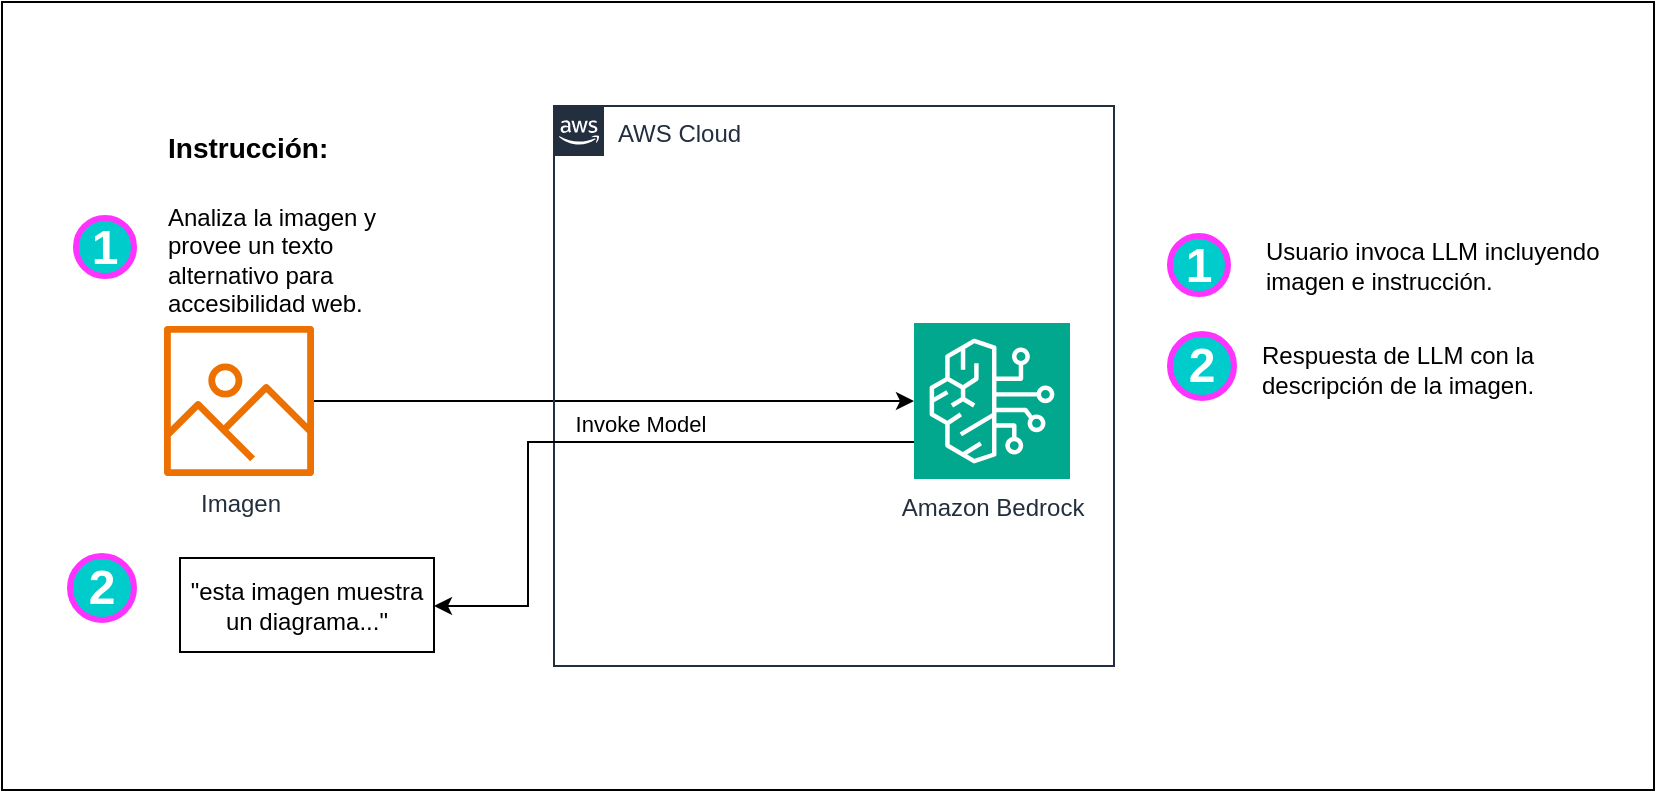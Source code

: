 <mxfile version="24.0.4" type="device" pages="2">
  <diagram name="Página-1" id="sI6x53Qi2S_D4lOJEkXs">
    <mxGraphModel dx="1247" dy="743" grid="0" gridSize="10" guides="1" tooltips="1" connect="1" arrows="1" fold="1" page="0" pageScale="1" pageWidth="827" pageHeight="1169" math="0" shadow="0">
      <root>
        <mxCell id="0" />
        <mxCell id="1" parent="0" />
        <mxCell id="ilRT4vsvD3dIATJiHJuK-28" value="" style="rounded=0;whiteSpace=wrap;html=1;" vertex="1" parent="1">
          <mxGeometry x="14" y="253" width="826" height="394" as="geometry" />
        </mxCell>
        <mxCell id="ilRT4vsvD3dIATJiHJuK-15" style="edgeStyle=orthogonalEdgeStyle;rounded=0;orthogonalLoop=1;jettySize=auto;html=1;" edge="1" parent="1" source="ilRT4vsvD3dIATJiHJuK-14" target="ilRT4vsvD3dIATJiHJuK-13">
          <mxGeometry relative="1" as="geometry" />
        </mxCell>
        <mxCell id="ilRT4vsvD3dIATJiHJuK-16" value="Invoke Model" style="edgeLabel;html=1;align=center;verticalAlign=middle;resizable=0;points=[];" vertex="1" connectable="0" parent="ilRT4vsvD3dIATJiHJuK-15">
          <mxGeometry x="0.085" y="-1" relative="1" as="geometry">
            <mxPoint y="10" as="offset" />
          </mxGeometry>
        </mxCell>
        <mxCell id="ilRT4vsvD3dIATJiHJuK-14" value="Imagen" style="sketch=0;outlineConnect=0;fontColor=#232F3E;gradientColor=none;fillColor=#ED7100;strokeColor=none;dashed=0;verticalLabelPosition=bottom;verticalAlign=top;align=center;html=1;fontSize=12;fontStyle=0;aspect=fixed;pointerEvents=1;shape=mxgraph.aws4.container_registry_image;" vertex="1" parent="1">
          <mxGeometry x="95" y="415" width="75" height="75" as="geometry" />
        </mxCell>
        <mxCell id="ilRT4vsvD3dIATJiHJuK-17" value="&lt;h1 style=&quot;margin-top: 0px;&quot;&gt;&lt;span style=&quot;font-size: 14px;&quot;&gt;Instrucción:&lt;/span&gt;&lt;/h1&gt;&lt;p&gt;Analiza la imagen y provee un texto alternativo para accesibilidad web.&lt;/p&gt;" style="text;html=1;whiteSpace=wrap;overflow=hidden;rounded=0;" vertex="1" parent="1">
          <mxGeometry x="95" y="302" width="111" height="120" as="geometry" />
        </mxCell>
        <mxCell id="ilRT4vsvD3dIATJiHJuK-18" value="AWS Cloud" style="points=[[0,0],[0.25,0],[0.5,0],[0.75,0],[1,0],[1,0.25],[1,0.5],[1,0.75],[1,1],[0.75,1],[0.5,1],[0.25,1],[0,1],[0,0.75],[0,0.5],[0,0.25]];outlineConnect=0;gradientColor=none;html=1;whiteSpace=wrap;fontSize=12;fontStyle=0;container=1;pointerEvents=0;collapsible=0;recursiveResize=0;shape=mxgraph.aws4.group;grIcon=mxgraph.aws4.group_aws_cloud_alt;strokeColor=#232F3E;fillColor=none;verticalAlign=top;align=left;spacingLeft=30;fontColor=#232F3E;dashed=0;" vertex="1" parent="1">
          <mxGeometry x="290" y="305" width="280" height="280" as="geometry" />
        </mxCell>
        <mxCell id="ilRT4vsvD3dIATJiHJuK-13" value="Amazon Bedrock" style="sketch=0;points=[[0,0,0],[0.25,0,0],[0.5,0,0],[0.75,0,0],[1,0,0],[0,1,0],[0.25,1,0],[0.5,1,0],[0.75,1,0],[1,1,0],[0,0.25,0],[0,0.5,0],[0,0.75,0],[1,0.25,0],[1,0.5,0],[1,0.75,0]];outlineConnect=0;fontColor=#232F3E;fillColor=#01A88D;strokeColor=#ffffff;dashed=0;verticalLabelPosition=bottom;verticalAlign=top;align=center;html=1;fontSize=12;fontStyle=0;aspect=fixed;shape=mxgraph.aws4.resourceIcon;resIcon=mxgraph.aws4.bedrock;" vertex="1" parent="ilRT4vsvD3dIATJiHJuK-18">
          <mxGeometry x="180" y="108.5" width="78" height="78" as="geometry" />
        </mxCell>
        <mxCell id="ilRT4vsvD3dIATJiHJuK-21" style="edgeStyle=orthogonalEdgeStyle;rounded=0;orthogonalLoop=1;jettySize=auto;html=1;" edge="1" parent="ilRT4vsvD3dIATJiHJuK-18" target="ilRT4vsvD3dIATJiHJuK-20">
          <mxGeometry relative="1" as="geometry">
            <mxPoint x="180" y="168" as="sourcePoint" />
            <mxPoint x="-13" y="252" as="targetPoint" />
            <Array as="points">
              <mxPoint x="-13" y="168" />
              <mxPoint x="-13" y="250" />
            </Array>
          </mxGeometry>
        </mxCell>
        <mxCell id="ilRT4vsvD3dIATJiHJuK-20" value="&quot;esta imagen muestra un diagrama...&quot;" style="text;html=1;align=center;verticalAlign=middle;whiteSpace=wrap;rounded=0;strokeColor=default;spacing=4;" vertex="1" parent="1">
          <mxGeometry x="103" y="531" width="127" height="47" as="geometry" />
        </mxCell>
        <mxCell id="ilRT4vsvD3dIATJiHJuK-22" value="&lt;font style=&quot;font-size: 24px;&quot;&gt;&lt;span style=&quot;font-size: 24px;&quot;&gt;1&lt;/span&gt;&lt;/font&gt;" style="ellipse;whiteSpace=wrap;html=1;aspect=fixed;strokeColor=#FF33FF;fillColor=#00CCCC;fontColor=#FFFFFF;strokeWidth=3;fontStyle=1;fontSize=24;" vertex="1" parent="1">
          <mxGeometry x="51" y="361" width="29" height="29" as="geometry" />
        </mxCell>
        <mxCell id="ilRT4vsvD3dIATJiHJuK-23" value="2" style="ellipse;whiteSpace=wrap;html=1;aspect=fixed;strokeColor=#FF33FF;fillColor=#00CCCC;fontColor=#FFFFFF;strokeWidth=3;fontStyle=1;fontSize=24;" vertex="1" parent="1">
          <mxGeometry x="48" y="530" width="32" height="32" as="geometry" />
        </mxCell>
        <mxCell id="ilRT4vsvD3dIATJiHJuK-24" value="&lt;font style=&quot;font-size: 24px;&quot;&gt;&lt;span style=&quot;font-size: 24px;&quot;&gt;1&lt;/span&gt;&lt;/font&gt;" style="ellipse;whiteSpace=wrap;html=1;aspect=fixed;strokeColor=#FF33FF;fillColor=#00CCCC;fontColor=#FFFFFF;strokeWidth=3;fontStyle=1;fontSize=24;" vertex="1" parent="1">
          <mxGeometry x="598" y="370" width="29" height="29" as="geometry" />
        </mxCell>
        <mxCell id="ilRT4vsvD3dIATJiHJuK-25" value="2" style="ellipse;whiteSpace=wrap;html=1;aspect=fixed;strokeColor=#FF33FF;fillColor=#00CCCC;fontColor=#FFFFFF;strokeWidth=3;fontStyle=1;fontSize=24;" vertex="1" parent="1">
          <mxGeometry x="598" y="419" width="32" height="32" as="geometry" />
        </mxCell>
        <mxCell id="ilRT4vsvD3dIATJiHJuK-26" value="Usuario invoca LLM&amp;nbsp;&lt;span style=&quot;background-color: initial;&quot;&gt;incluyendo&amp;nbsp;&lt;/span&gt;&lt;div&gt;&lt;span style=&quot;background-color: initial;&quot;&gt;imagen e instrucción.&lt;/span&gt;&lt;/div&gt;" style="text;html=1;align=left;verticalAlign=middle;resizable=0;points=[];autosize=1;strokeColor=none;fillColor=none;" vertex="1" parent="1">
          <mxGeometry x="644" y="364" width="188" height="41" as="geometry" />
        </mxCell>
        <mxCell id="ilRT4vsvD3dIATJiHJuK-27" value="Respuesta de LLM con la&amp;nbsp;&lt;div&gt;descripción&amp;nbsp;&lt;span style=&quot;background-color: initial;&quot;&gt;de la imagen.&amp;nbsp;&lt;/span&gt;&lt;/div&gt;" style="text;html=1;align=left;verticalAlign=middle;resizable=0;points=[];autosize=1;strokeColor=none;fillColor=none;" vertex="1" parent="1">
          <mxGeometry x="642" y="416" width="157" height="41" as="geometry" />
        </mxCell>
      </root>
    </mxGraphModel>
  </diagram>
  <diagram id="9OBwpnbtiH8NklAWRnzJ" name="Página-2">
    <mxGraphModel dx="1434" dy="854" grid="0" gridSize="10" guides="1" tooltips="1" connect="1" arrows="1" fold="1" page="0" pageScale="1" pageWidth="827" pageHeight="1169" math="0" shadow="0">
      <root>
        <mxCell id="0" />
        <mxCell id="1" parent="0" />
        <mxCell id="pEbiVIyut7xxj8QrgogV-5" value="Tipos de Alarmas" style="rounded=0;whiteSpace=wrap;html=1;verticalAlign=top;" vertex="1" parent="1">
          <mxGeometry x="54" y="49" width="191" height="121" as="geometry" />
        </mxCell>
        <mxCell id="pEbiVIyut7xxj8QrgogV-1" value="" style="ellipse;whiteSpace=wrap;html=1;aspect=fixed;fillColor=#FF0000;" vertex="1" parent="1">
          <mxGeometry x="68" y="77" width="80" height="80" as="geometry" />
        </mxCell>
        <mxCell id="pEbiVIyut7xxj8QrgogV-2" value="" style="ellipse;whiteSpace=wrap;html=1;aspect=fixed;fillColor=#66CC00;" vertex="1" parent="1">
          <mxGeometry x="154" y="77" width="80" height="80" as="geometry" />
        </mxCell>
      </root>
    </mxGraphModel>
  </diagram>
</mxfile>

